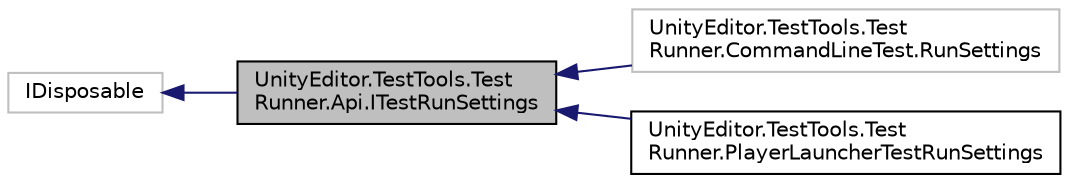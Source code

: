 digraph "UnityEditor.TestTools.TestRunner.Api.ITestRunSettings"
{
 // LATEX_PDF_SIZE
  edge [fontname="Helvetica",fontsize="10",labelfontname="Helvetica",labelfontsize="10"];
  node [fontname="Helvetica",fontsize="10",shape=record];
  rankdir="LR";
  Node1 [label="UnityEditor.TestTools.Test\lRunner.Api.ITestRunSettings",height=0.2,width=0.4,color="black", fillcolor="grey75", style="filled", fontcolor="black",tooltip=" "];
  Node2 -> Node1 [dir="back",color="midnightblue",fontsize="10",style="solid",fontname="Helvetica"];
  Node2 [label="IDisposable",height=0.2,width=0.4,color="grey75", fillcolor="white", style="filled",tooltip=" "];
  Node1 -> Node3 [dir="back",color="midnightblue",fontsize="10",style="solid",fontname="Helvetica"];
  Node3 [label="UnityEditor.TestTools.Test\lRunner.CommandLineTest.RunSettings",height=0.2,width=0.4,color="grey75", fillcolor="white", style="filled",tooltip=" "];
  Node1 -> Node4 [dir="back",color="midnightblue",fontsize="10",style="solid",fontname="Helvetica"];
  Node4 [label="UnityEditor.TestTools.Test\lRunner.PlayerLauncherTestRunSettings",height=0.2,width=0.4,color="black", fillcolor="white", style="filled",URL="$class_unity_editor_1_1_test_tools_1_1_test_runner_1_1_player_launcher_test_run_settings.html",tooltip=" "];
}
